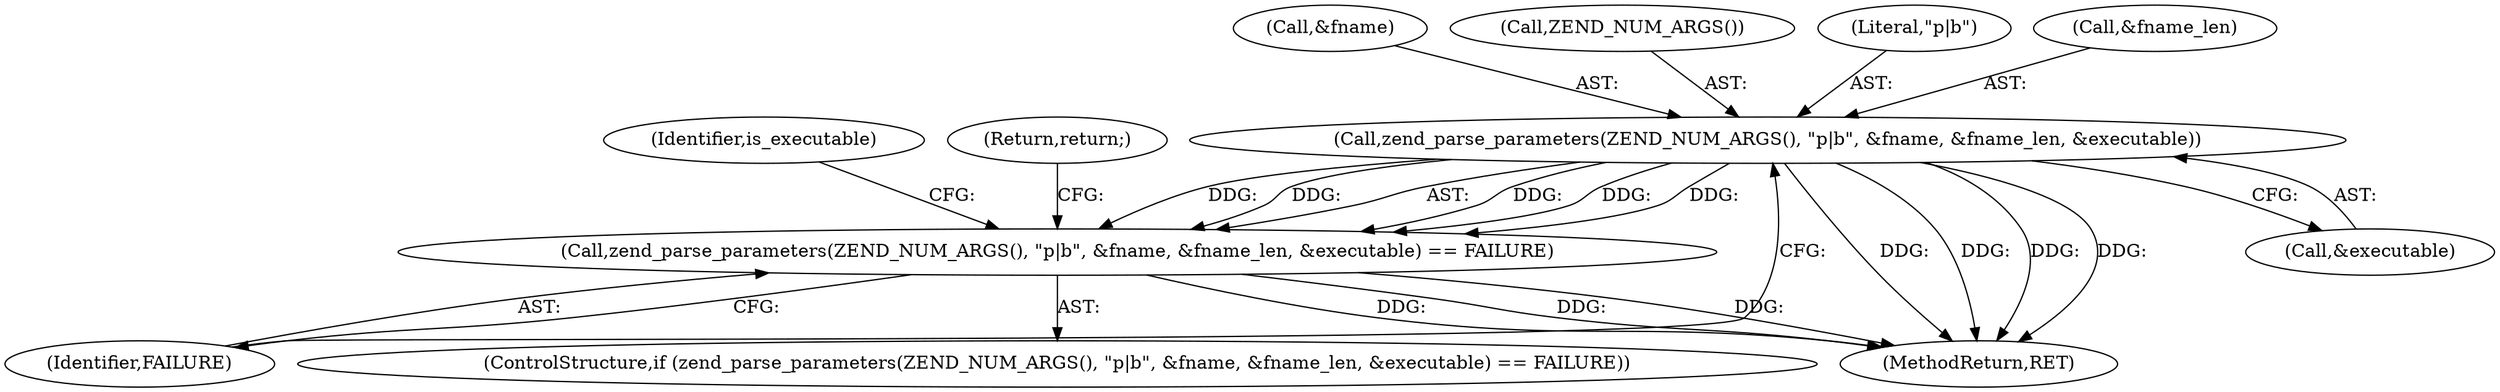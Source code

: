 digraph "0_php_1e9b175204e3286d64dfd6c9f09151c31b5e099a_2@pointer" {
"1000115" [label="(Call,zend_parse_parameters(ZEND_NUM_ARGS(), \"p|b\", &fname, &fname_len, &executable))"];
"1000114" [label="(Call,zend_parse_parameters(ZEND_NUM_ARGS(), \"p|b\", &fname, &fname_len, &executable) == FAILURE)"];
"1000124" [label="(Identifier,FAILURE)"];
"1000118" [label="(Call,&fname)"];
"1000116" [label="(Call,ZEND_NUM_ARGS())"];
"1000117" [label="(Literal,\"p|b\")"];
"1000120" [label="(Call,&fname_len)"];
"1000113" [label="(ControlStructure,if (zend_parse_parameters(ZEND_NUM_ARGS(), \"p|b\", &fname, &fname_len, &executable) == FAILURE))"];
"1000128" [label="(Identifier,is_executable)"];
"1000122" [label="(Call,&executable)"];
"1000126" [label="(Return,return;)"];
"1000115" [label="(Call,zend_parse_parameters(ZEND_NUM_ARGS(), \"p|b\", &fname, &fname_len, &executable))"];
"1000143" [label="(MethodReturn,RET)"];
"1000114" [label="(Call,zend_parse_parameters(ZEND_NUM_ARGS(), \"p|b\", &fname, &fname_len, &executable) == FAILURE)"];
"1000115" -> "1000114"  [label="AST: "];
"1000115" -> "1000122"  [label="CFG: "];
"1000116" -> "1000115"  [label="AST: "];
"1000117" -> "1000115"  [label="AST: "];
"1000118" -> "1000115"  [label="AST: "];
"1000120" -> "1000115"  [label="AST: "];
"1000122" -> "1000115"  [label="AST: "];
"1000124" -> "1000115"  [label="CFG: "];
"1000115" -> "1000143"  [label="DDG: "];
"1000115" -> "1000143"  [label="DDG: "];
"1000115" -> "1000143"  [label="DDG: "];
"1000115" -> "1000143"  [label="DDG: "];
"1000115" -> "1000114"  [label="DDG: "];
"1000115" -> "1000114"  [label="DDG: "];
"1000115" -> "1000114"  [label="DDG: "];
"1000115" -> "1000114"  [label="DDG: "];
"1000115" -> "1000114"  [label="DDG: "];
"1000114" -> "1000113"  [label="AST: "];
"1000114" -> "1000124"  [label="CFG: "];
"1000124" -> "1000114"  [label="AST: "];
"1000126" -> "1000114"  [label="CFG: "];
"1000128" -> "1000114"  [label="CFG: "];
"1000114" -> "1000143"  [label="DDG: "];
"1000114" -> "1000143"  [label="DDG: "];
"1000114" -> "1000143"  [label="DDG: "];
}
